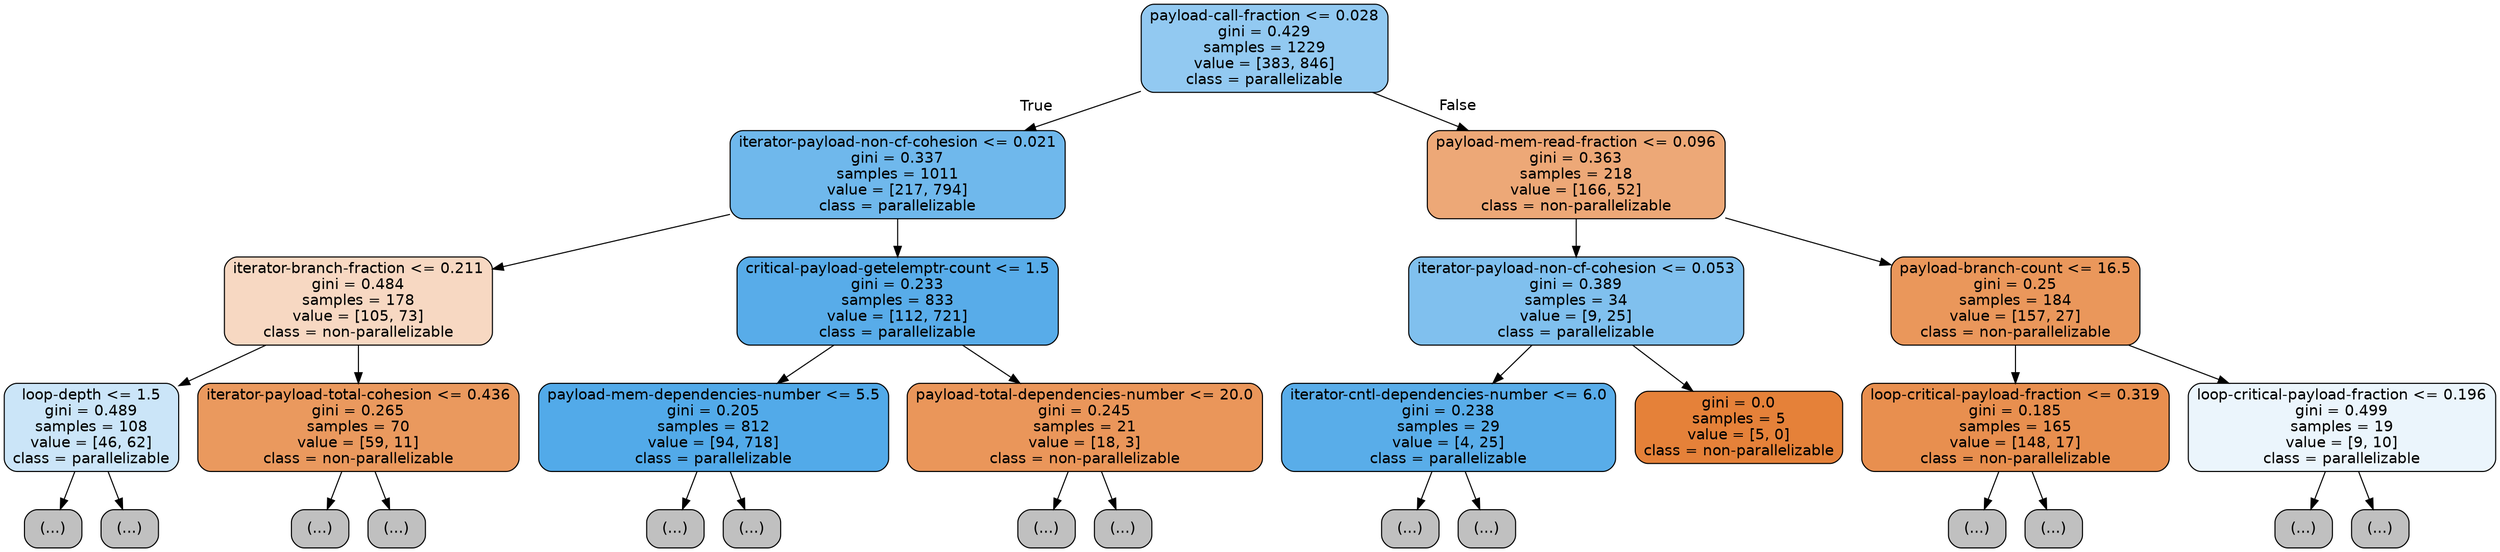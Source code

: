 digraph Tree {
node [shape=box, style="filled, rounded", color="black", fontname=helvetica] ;
edge [fontname=helvetica] ;
0 [label="payload-call-fraction <= 0.028\ngini = 0.429\nsamples = 1229\nvalue = [383, 846]\nclass = parallelizable", fillcolor="#399de58c"] ;
1 [label="iterator-payload-non-cf-cohesion <= 0.021\ngini = 0.337\nsamples = 1011\nvalue = [217, 794]\nclass = parallelizable", fillcolor="#399de5b9"] ;
0 -> 1 [labeldistance=2.5, labelangle=45, headlabel="True"] ;
2 [label="iterator-branch-fraction <= 0.211\ngini = 0.484\nsamples = 178\nvalue = [105, 73]\nclass = non-parallelizable", fillcolor="#e581394e"] ;
1 -> 2 ;
3 [label="loop-depth <= 1.5\ngini = 0.489\nsamples = 108\nvalue = [46, 62]\nclass = parallelizable", fillcolor="#399de542"] ;
2 -> 3 ;
4 [label="(...)", fillcolor="#C0C0C0"] ;
3 -> 4 ;
17 [label="(...)", fillcolor="#C0C0C0"] ;
3 -> 17 ;
28 [label="iterator-payload-total-cohesion <= 0.436\ngini = 0.265\nsamples = 70\nvalue = [59, 11]\nclass = non-parallelizable", fillcolor="#e58139cf"] ;
2 -> 28 ;
29 [label="(...)", fillcolor="#C0C0C0"] ;
28 -> 29 ;
46 [label="(...)", fillcolor="#C0C0C0"] ;
28 -> 46 ;
47 [label="critical-payload-getelemptr-count <= 1.5\ngini = 0.233\nsamples = 833\nvalue = [112, 721]\nclass = parallelizable", fillcolor="#399de5d7"] ;
1 -> 47 ;
48 [label="payload-mem-dependencies-number <= 5.5\ngini = 0.205\nsamples = 812\nvalue = [94, 718]\nclass = parallelizable", fillcolor="#399de5de"] ;
47 -> 48 ;
49 [label="(...)", fillcolor="#C0C0C0"] ;
48 -> 49 ;
130 [label="(...)", fillcolor="#C0C0C0"] ;
48 -> 130 ;
167 [label="payload-total-dependencies-number <= 20.0\ngini = 0.245\nsamples = 21\nvalue = [18, 3]\nclass = non-parallelizable", fillcolor="#e58139d4"] ;
47 -> 167 ;
168 [label="(...)", fillcolor="#C0C0C0"] ;
167 -> 168 ;
169 [label="(...)", fillcolor="#C0C0C0"] ;
167 -> 169 ;
172 [label="payload-mem-read-fraction <= 0.096\ngini = 0.363\nsamples = 218\nvalue = [166, 52]\nclass = non-parallelizable", fillcolor="#e58139af"] ;
0 -> 172 [labeldistance=2.5, labelangle=-45, headlabel="False"] ;
173 [label="iterator-payload-non-cf-cohesion <= 0.053\ngini = 0.389\nsamples = 34\nvalue = [9, 25]\nclass = parallelizable", fillcolor="#399de5a3"] ;
172 -> 173 ;
174 [label="iterator-cntl-dependencies-number <= 6.0\ngini = 0.238\nsamples = 29\nvalue = [4, 25]\nclass = parallelizable", fillcolor="#399de5d6"] ;
173 -> 174 ;
175 [label="(...)", fillcolor="#C0C0C0"] ;
174 -> 175 ;
178 [label="(...)", fillcolor="#C0C0C0"] ;
174 -> 178 ;
179 [label="gini = 0.0\nsamples = 5\nvalue = [5, 0]\nclass = non-parallelizable", fillcolor="#e58139ff"] ;
173 -> 179 ;
180 [label="payload-branch-count <= 16.5\ngini = 0.25\nsamples = 184\nvalue = [157, 27]\nclass = non-parallelizable", fillcolor="#e58139d3"] ;
172 -> 180 ;
181 [label="loop-critical-payload-fraction <= 0.319\ngini = 0.185\nsamples = 165\nvalue = [148, 17]\nclass = non-parallelizable", fillcolor="#e58139e2"] ;
180 -> 181 ;
182 [label="(...)", fillcolor="#C0C0C0"] ;
181 -> 182 ;
205 [label="(...)", fillcolor="#C0C0C0"] ;
181 -> 205 ;
208 [label="loop-critical-payload-fraction <= 0.196\ngini = 0.499\nsamples = 19\nvalue = [9, 10]\nclass = parallelizable", fillcolor="#399de519"] ;
180 -> 208 ;
209 [label="(...)", fillcolor="#C0C0C0"] ;
208 -> 209 ;
214 [label="(...)", fillcolor="#C0C0C0"] ;
208 -> 214 ;
}